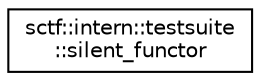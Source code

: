 digraph "Graphical Class Hierarchy"
{
  edge [fontname="Helvetica",fontsize="10",labelfontname="Helvetica",labelfontsize="10"];
  node [fontname="Helvetica",fontsize="10",shape=record];
  rankdir="LR";
  Node0 [label="sctf::intern::testsuite\l::silent_functor",height=0.2,width=0.4,color="black", fillcolor="white", style="filled",URL="$structsctf_1_1intern_1_1testsuite_1_1silent__functor.html"];
}
